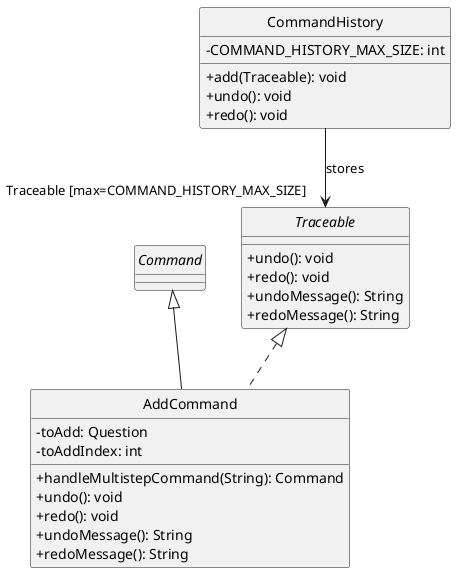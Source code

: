 @startuml traceable-command
hide circle
skinparam classAttributeIconSize 0

interface Traceable {
    +undo(): void
    +redo(): void
    +undoMessage(): String
    +redoMessage(): String
}

abstract class Command {

}

class AddCommand {
    -toAdd: Question
    -toAddIndex: int

    +handleMultistepCommand(String): Command
    +undo(): void
    +redo(): void
    +undoMessage(): String
    +redoMessage(): String
}

class CommandHistory {
    -COMMAND_HISTORY_MAX_SIZE: int
    +add(Traceable): void
    +undo(): void
    +redo(): void
}

Command <|-- AddCommand
Traceable <|.. AddCommand
CommandHistory --> "Traceable [max=COMMAND_HISTORY_MAX_SIZE]" Traceable : stores

@enduml